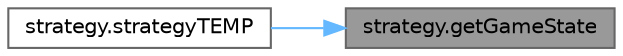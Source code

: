 digraph "strategy.getGameState"
{
 // LATEX_PDF_SIZE
  bgcolor="transparent";
  edge [fontname=Helvetica,fontsize=10,labelfontname=Helvetica,labelfontsize=10];
  node [fontname=Helvetica,fontsize=10,shape=box,height=0.2,width=0.4];
  rankdir="RL";
  Node1 [label="strategy.getGameState",height=0.2,width=0.4,color="gray40", fillcolor="grey60", style="filled", fontcolor="black",tooltip=" "];
  Node1 -> Node2 [dir="back",color="steelblue1",style="solid"];
  Node2 [label="strategy.strategyTEMP",height=0.2,width=0.4,color="grey40", fillcolor="white", style="filled",URL="$namespacestrategy.html#aa10a94f5a4e2b96dcabb2f71a79e0c3d",tooltip=" "];
}
